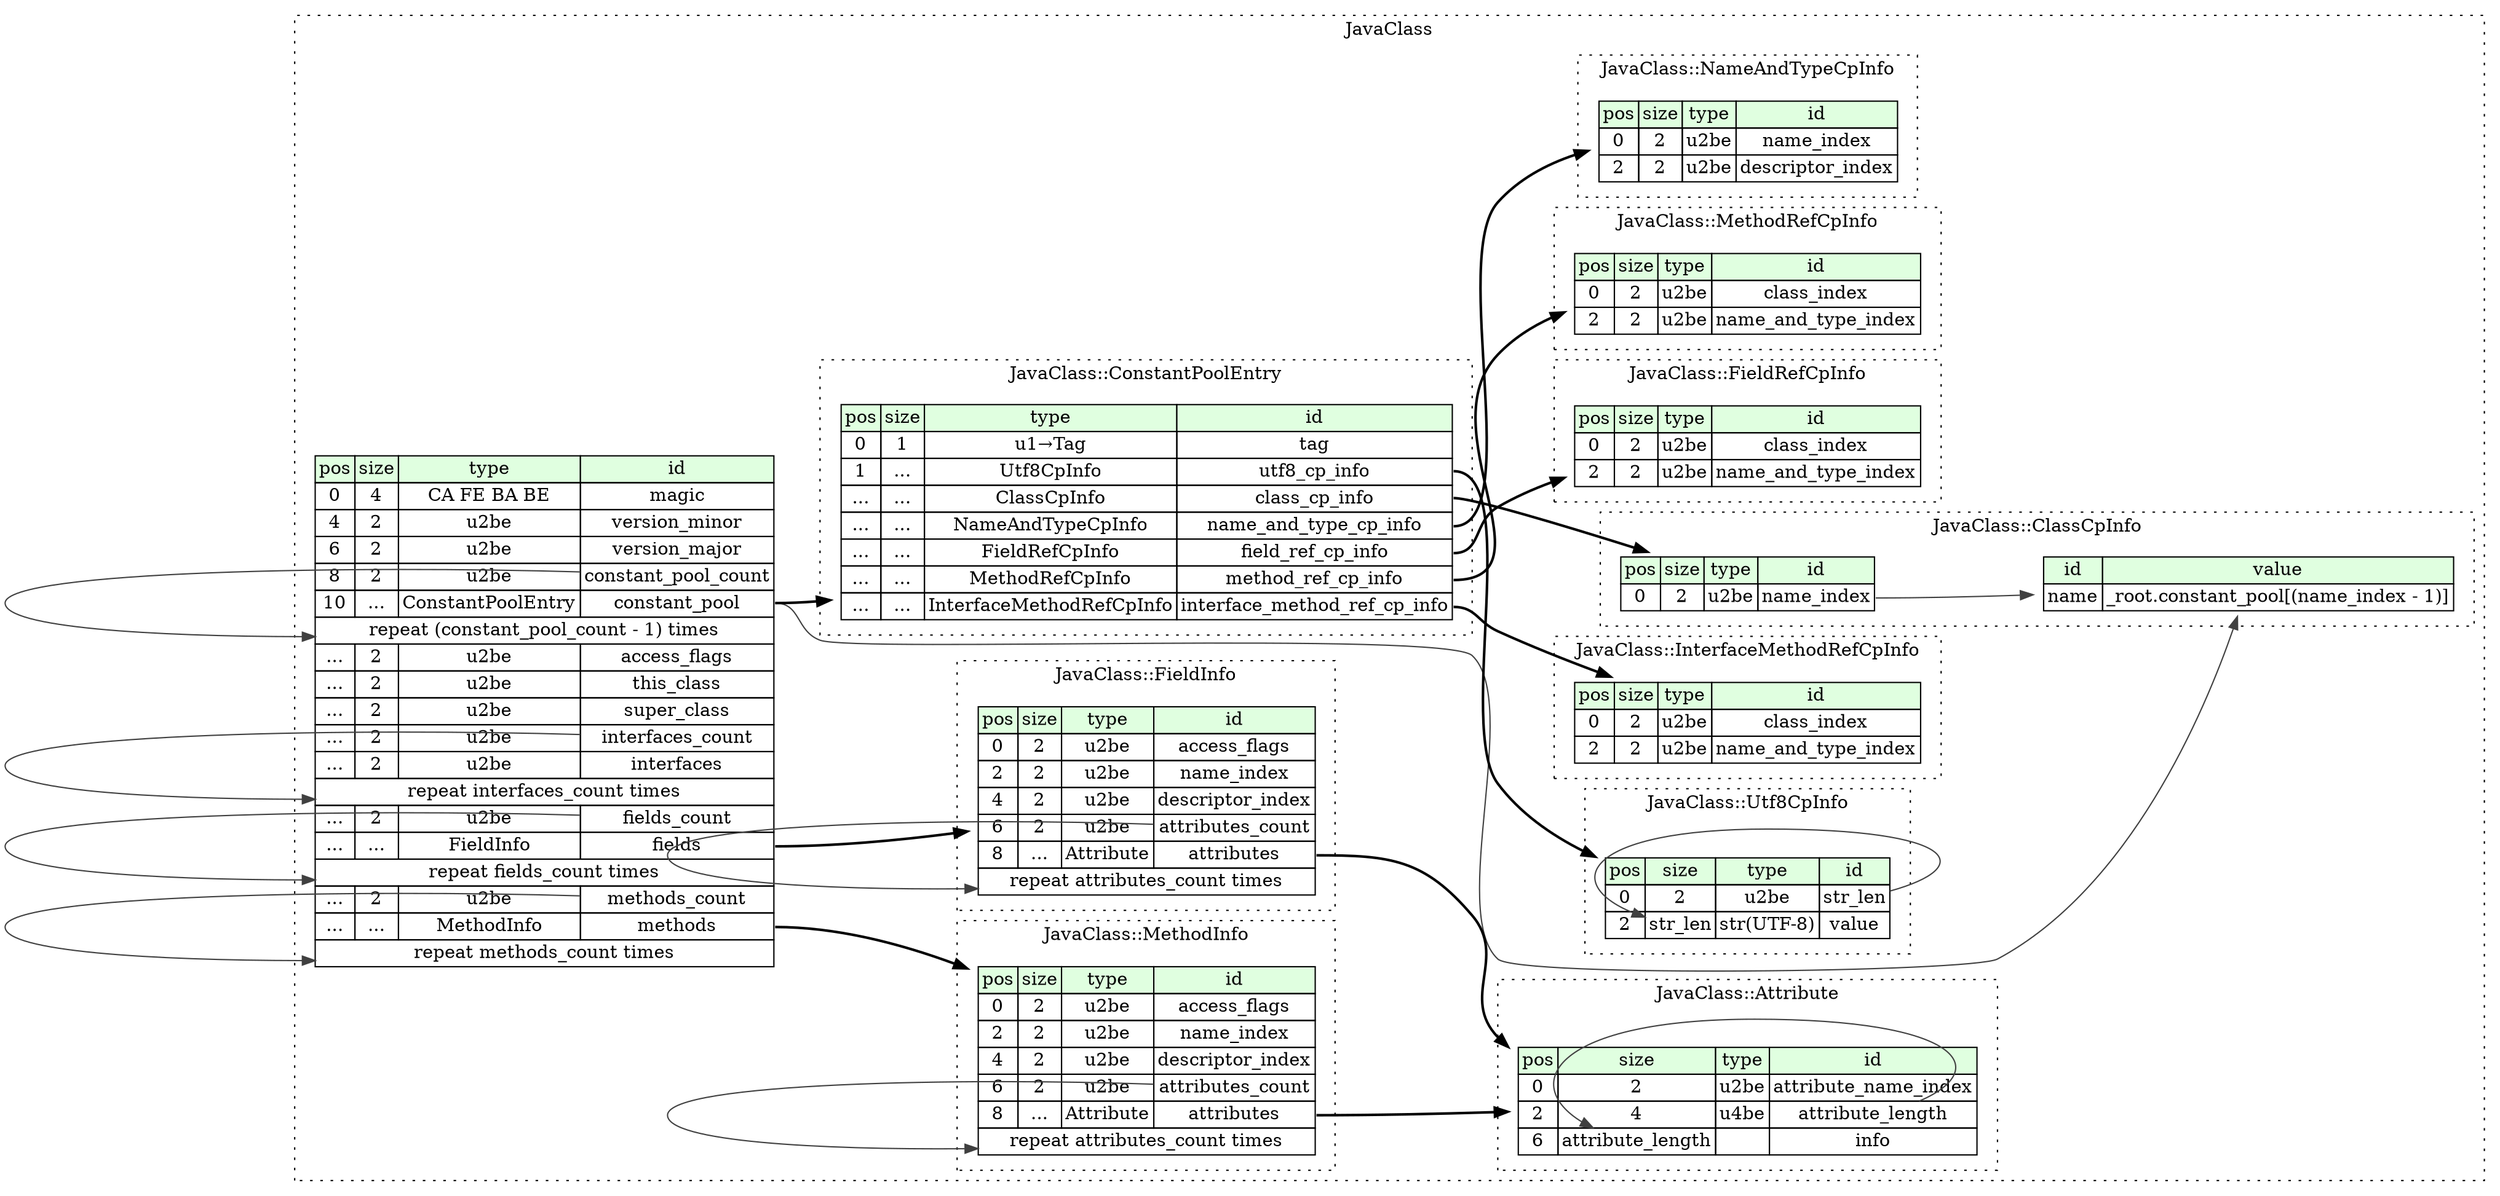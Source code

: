 digraph {
	rankdir=LR;
	node [shape=plaintext];
	subgraph cluster__java_class {
		label="JavaClass";
		graph[style=dotted];

		java_class__seq [label=<<TABLE BORDER="0" CELLBORDER="1" CELLSPACING="0">
			<TR><TD BGCOLOR="#E0FFE0">pos</TD><TD BGCOLOR="#E0FFE0">size</TD><TD BGCOLOR="#E0FFE0">type</TD><TD BGCOLOR="#E0FFE0">id</TD></TR>
			<TR><TD PORT="magic_pos">0</TD><TD PORT="magic_size">4</TD><TD>CA FE BA BE</TD><TD PORT="magic_type">magic</TD></TR>
			<TR><TD PORT="version_minor_pos">4</TD><TD PORT="version_minor_size">2</TD><TD>u2be</TD><TD PORT="version_minor_type">version_minor</TD></TR>
			<TR><TD PORT="version_major_pos">6</TD><TD PORT="version_major_size">2</TD><TD>u2be</TD><TD PORT="version_major_type">version_major</TD></TR>
			<TR><TD PORT="constant_pool_count_pos">8</TD><TD PORT="constant_pool_count_size">2</TD><TD>u2be</TD><TD PORT="constant_pool_count_type">constant_pool_count</TD></TR>
			<TR><TD PORT="constant_pool_pos">10</TD><TD PORT="constant_pool_size">...</TD><TD>ConstantPoolEntry</TD><TD PORT="constant_pool_type">constant_pool</TD></TR>
			<TR><TD COLSPAN="4" PORT="constant_pool__repeat">repeat (constant_pool_count - 1) times</TD></TR>
			<TR><TD PORT="access_flags_pos">...</TD><TD PORT="access_flags_size">2</TD><TD>u2be</TD><TD PORT="access_flags_type">access_flags</TD></TR>
			<TR><TD PORT="this_class_pos">...</TD><TD PORT="this_class_size">2</TD><TD>u2be</TD><TD PORT="this_class_type">this_class</TD></TR>
			<TR><TD PORT="super_class_pos">...</TD><TD PORT="super_class_size">2</TD><TD>u2be</TD><TD PORT="super_class_type">super_class</TD></TR>
			<TR><TD PORT="interfaces_count_pos">...</TD><TD PORT="interfaces_count_size">2</TD><TD>u2be</TD><TD PORT="interfaces_count_type">interfaces_count</TD></TR>
			<TR><TD PORT="interfaces_pos">...</TD><TD PORT="interfaces_size">2</TD><TD>u2be</TD><TD PORT="interfaces_type">interfaces</TD></TR>
			<TR><TD COLSPAN="4" PORT="interfaces__repeat">repeat interfaces_count times</TD></TR>
			<TR><TD PORT="fields_count_pos">...</TD><TD PORT="fields_count_size">2</TD><TD>u2be</TD><TD PORT="fields_count_type">fields_count</TD></TR>
			<TR><TD PORT="fields_pos">...</TD><TD PORT="fields_size">...</TD><TD>FieldInfo</TD><TD PORT="fields_type">fields</TD></TR>
			<TR><TD COLSPAN="4" PORT="fields__repeat">repeat fields_count times</TD></TR>
			<TR><TD PORT="methods_count_pos">...</TD><TD PORT="methods_count_size">2</TD><TD>u2be</TD><TD PORT="methods_count_type">methods_count</TD></TR>
			<TR><TD PORT="methods_pos">...</TD><TD PORT="methods_size">...</TD><TD>MethodInfo</TD><TD PORT="methods_type">methods</TD></TR>
			<TR><TD COLSPAN="4" PORT="methods__repeat">repeat methods_count times</TD></TR>
		</TABLE>>];
		subgraph cluster__method_ref_cp_info {
			label="JavaClass::MethodRefCpInfo";
			graph[style=dotted];

			method_ref_cp_info__seq [label=<<TABLE BORDER="0" CELLBORDER="1" CELLSPACING="0">
				<TR><TD BGCOLOR="#E0FFE0">pos</TD><TD BGCOLOR="#E0FFE0">size</TD><TD BGCOLOR="#E0FFE0">type</TD><TD BGCOLOR="#E0FFE0">id</TD></TR>
				<TR><TD PORT="class_index_pos">0</TD><TD PORT="class_index_size">2</TD><TD>u2be</TD><TD PORT="class_index_type">class_index</TD></TR>
				<TR><TD PORT="name_and_type_index_pos">2</TD><TD PORT="name_and_type_index_size">2</TD><TD>u2be</TD><TD PORT="name_and_type_index_type">name_and_type_index</TD></TR>
			</TABLE>>];
		}
		subgraph cluster__field_info {
			label="JavaClass::FieldInfo";
			graph[style=dotted];

			field_info__seq [label=<<TABLE BORDER="0" CELLBORDER="1" CELLSPACING="0">
				<TR><TD BGCOLOR="#E0FFE0">pos</TD><TD BGCOLOR="#E0FFE0">size</TD><TD BGCOLOR="#E0FFE0">type</TD><TD BGCOLOR="#E0FFE0">id</TD></TR>
				<TR><TD PORT="access_flags_pos">0</TD><TD PORT="access_flags_size">2</TD><TD>u2be</TD><TD PORT="access_flags_type">access_flags</TD></TR>
				<TR><TD PORT="name_index_pos">2</TD><TD PORT="name_index_size">2</TD><TD>u2be</TD><TD PORT="name_index_type">name_index</TD></TR>
				<TR><TD PORT="descriptor_index_pos">4</TD><TD PORT="descriptor_index_size">2</TD><TD>u2be</TD><TD PORT="descriptor_index_type">descriptor_index</TD></TR>
				<TR><TD PORT="attributes_count_pos">6</TD><TD PORT="attributes_count_size">2</TD><TD>u2be</TD><TD PORT="attributes_count_type">attributes_count</TD></TR>
				<TR><TD PORT="attributes_pos">8</TD><TD PORT="attributes_size">...</TD><TD>Attribute</TD><TD PORT="attributes_type">attributes</TD></TR>
				<TR><TD COLSPAN="4" PORT="attributes__repeat">repeat attributes_count times</TD></TR>
			</TABLE>>];
		}
		subgraph cluster__name_and_type_cp_info {
			label="JavaClass::NameAndTypeCpInfo";
			graph[style=dotted];

			name_and_type_cp_info__seq [label=<<TABLE BORDER="0" CELLBORDER="1" CELLSPACING="0">
				<TR><TD BGCOLOR="#E0FFE0">pos</TD><TD BGCOLOR="#E0FFE0">size</TD><TD BGCOLOR="#E0FFE0">type</TD><TD BGCOLOR="#E0FFE0">id</TD></TR>
				<TR><TD PORT="name_index_pos">0</TD><TD PORT="name_index_size">2</TD><TD>u2be</TD><TD PORT="name_index_type">name_index</TD></TR>
				<TR><TD PORT="descriptor_index_pos">2</TD><TD PORT="descriptor_index_size">2</TD><TD>u2be</TD><TD PORT="descriptor_index_type">descriptor_index</TD></TR>
			</TABLE>>];
		}
		subgraph cluster__utf8_cp_info {
			label="JavaClass::Utf8CpInfo";
			graph[style=dotted];

			utf8_cp_info__seq [label=<<TABLE BORDER="0" CELLBORDER="1" CELLSPACING="0">
				<TR><TD BGCOLOR="#E0FFE0">pos</TD><TD BGCOLOR="#E0FFE0">size</TD><TD BGCOLOR="#E0FFE0">type</TD><TD BGCOLOR="#E0FFE0">id</TD></TR>
				<TR><TD PORT="str_len_pos">0</TD><TD PORT="str_len_size">2</TD><TD>u2be</TD><TD PORT="str_len_type">str_len</TD></TR>
				<TR><TD PORT="value_pos">2</TD><TD PORT="value_size">str_len</TD><TD>str(UTF-8)</TD><TD PORT="value_type">value</TD></TR>
			</TABLE>>];
		}
		subgraph cluster__interface_method_ref_cp_info {
			label="JavaClass::InterfaceMethodRefCpInfo";
			graph[style=dotted];

			interface_method_ref_cp_info__seq [label=<<TABLE BORDER="0" CELLBORDER="1" CELLSPACING="0">
				<TR><TD BGCOLOR="#E0FFE0">pos</TD><TD BGCOLOR="#E0FFE0">size</TD><TD BGCOLOR="#E0FFE0">type</TD><TD BGCOLOR="#E0FFE0">id</TD></TR>
				<TR><TD PORT="class_index_pos">0</TD><TD PORT="class_index_size">2</TD><TD>u2be</TD><TD PORT="class_index_type">class_index</TD></TR>
				<TR><TD PORT="name_and_type_index_pos">2</TD><TD PORT="name_and_type_index_size">2</TD><TD>u2be</TD><TD PORT="name_and_type_index_type">name_and_type_index</TD></TR>
			</TABLE>>];
		}
		subgraph cluster__attribute {
			label="JavaClass::Attribute";
			graph[style=dotted];

			attribute__seq [label=<<TABLE BORDER="0" CELLBORDER="1" CELLSPACING="0">
				<TR><TD BGCOLOR="#E0FFE0">pos</TD><TD BGCOLOR="#E0FFE0">size</TD><TD BGCOLOR="#E0FFE0">type</TD><TD BGCOLOR="#E0FFE0">id</TD></TR>
				<TR><TD PORT="attribute_name_index_pos">0</TD><TD PORT="attribute_name_index_size">2</TD><TD>u2be</TD><TD PORT="attribute_name_index_type">attribute_name_index</TD></TR>
				<TR><TD PORT="attribute_length_pos">2</TD><TD PORT="attribute_length_size">4</TD><TD>u4be</TD><TD PORT="attribute_length_type">attribute_length</TD></TR>
				<TR><TD PORT="info_pos">6</TD><TD PORT="info_size">attribute_length</TD><TD></TD><TD PORT="info_type">info</TD></TR>
			</TABLE>>];
		}
		subgraph cluster__class_cp_info {
			label="JavaClass::ClassCpInfo";
			graph[style=dotted];

			class_cp_info__seq [label=<<TABLE BORDER="0" CELLBORDER="1" CELLSPACING="0">
				<TR><TD BGCOLOR="#E0FFE0">pos</TD><TD BGCOLOR="#E0FFE0">size</TD><TD BGCOLOR="#E0FFE0">type</TD><TD BGCOLOR="#E0FFE0">id</TD></TR>
				<TR><TD PORT="name_index_pos">0</TD><TD PORT="name_index_size">2</TD><TD>u2be</TD><TD PORT="name_index_type">name_index</TD></TR>
			</TABLE>>];
			class_cp_info__inst__name [label=<<TABLE BORDER="0" CELLBORDER="1" CELLSPACING="0">
				<TR><TD BGCOLOR="#E0FFE0">id</TD><TD BGCOLOR="#E0FFE0">value</TD></TR>
				<TR><TD>name</TD><TD>_root.constant_pool[(name_index - 1)]</TD></TR>
			</TABLE>>];
		}
		subgraph cluster__constant_pool_entry {
			label="JavaClass::ConstantPoolEntry";
			graph[style=dotted];

			constant_pool_entry__seq [label=<<TABLE BORDER="0" CELLBORDER="1" CELLSPACING="0">
				<TR><TD BGCOLOR="#E0FFE0">pos</TD><TD BGCOLOR="#E0FFE0">size</TD><TD BGCOLOR="#E0FFE0">type</TD><TD BGCOLOR="#E0FFE0">id</TD></TR>
				<TR><TD PORT="tag_pos">0</TD><TD PORT="tag_size">1</TD><TD>u1→Tag</TD><TD PORT="tag_type">tag</TD></TR>
				<TR><TD PORT="utf8_cp_info_pos">1</TD><TD PORT="utf8_cp_info_size">...</TD><TD>Utf8CpInfo</TD><TD PORT="utf8_cp_info_type">utf8_cp_info</TD></TR>
				<TR><TD PORT="class_cp_info_pos">...</TD><TD PORT="class_cp_info_size">...</TD><TD>ClassCpInfo</TD><TD PORT="class_cp_info_type">class_cp_info</TD></TR>
				<TR><TD PORT="name_and_type_cp_info_pos">...</TD><TD PORT="name_and_type_cp_info_size">...</TD><TD>NameAndTypeCpInfo</TD><TD PORT="name_and_type_cp_info_type">name_and_type_cp_info</TD></TR>
				<TR><TD PORT="field_ref_cp_info_pos">...</TD><TD PORT="field_ref_cp_info_size">...</TD><TD>FieldRefCpInfo</TD><TD PORT="field_ref_cp_info_type">field_ref_cp_info</TD></TR>
				<TR><TD PORT="method_ref_cp_info_pos">...</TD><TD PORT="method_ref_cp_info_size">...</TD><TD>MethodRefCpInfo</TD><TD PORT="method_ref_cp_info_type">method_ref_cp_info</TD></TR>
				<TR><TD PORT="interface_method_ref_cp_info_pos">...</TD><TD PORT="interface_method_ref_cp_info_size">...</TD><TD>InterfaceMethodRefCpInfo</TD><TD PORT="interface_method_ref_cp_info_type">interface_method_ref_cp_info</TD></TR>
			</TABLE>>];
		}
		subgraph cluster__method_info {
			label="JavaClass::MethodInfo";
			graph[style=dotted];

			method_info__seq [label=<<TABLE BORDER="0" CELLBORDER="1" CELLSPACING="0">
				<TR><TD BGCOLOR="#E0FFE0">pos</TD><TD BGCOLOR="#E0FFE0">size</TD><TD BGCOLOR="#E0FFE0">type</TD><TD BGCOLOR="#E0FFE0">id</TD></TR>
				<TR><TD PORT="access_flags_pos">0</TD><TD PORT="access_flags_size">2</TD><TD>u2be</TD><TD PORT="access_flags_type">access_flags</TD></TR>
				<TR><TD PORT="name_index_pos">2</TD><TD PORT="name_index_size">2</TD><TD>u2be</TD><TD PORT="name_index_type">name_index</TD></TR>
				<TR><TD PORT="descriptor_index_pos">4</TD><TD PORT="descriptor_index_size">2</TD><TD>u2be</TD><TD PORT="descriptor_index_type">descriptor_index</TD></TR>
				<TR><TD PORT="attributes_count_pos">6</TD><TD PORT="attributes_count_size">2</TD><TD>u2be</TD><TD PORT="attributes_count_type">attributes_count</TD></TR>
				<TR><TD PORT="attributes_pos">8</TD><TD PORT="attributes_size">...</TD><TD>Attribute</TD><TD PORT="attributes_type">attributes</TD></TR>
				<TR><TD COLSPAN="4" PORT="attributes__repeat">repeat attributes_count times</TD></TR>
			</TABLE>>];
		}
		subgraph cluster__field_ref_cp_info {
			label="JavaClass::FieldRefCpInfo";
			graph[style=dotted];

			field_ref_cp_info__seq [label=<<TABLE BORDER="0" CELLBORDER="1" CELLSPACING="0">
				<TR><TD BGCOLOR="#E0FFE0">pos</TD><TD BGCOLOR="#E0FFE0">size</TD><TD BGCOLOR="#E0FFE0">type</TD><TD BGCOLOR="#E0FFE0">id</TD></TR>
				<TR><TD PORT="class_index_pos">0</TD><TD PORT="class_index_size">2</TD><TD>u2be</TD><TD PORT="class_index_type">class_index</TD></TR>
				<TR><TD PORT="name_and_type_index_pos">2</TD><TD PORT="name_and_type_index_size">2</TD><TD>u2be</TD><TD PORT="name_and_type_index_type">name_and_type_index</TD></TR>
			</TABLE>>];
		}
	}
	java_class__seq:constant_pool_type -> constant_pool_entry__seq [style=bold];
	java_class__seq:constant_pool_count_type -> java_class__seq:constant_pool__repeat [color="#404040"];
	java_class__seq:interfaces_count_type -> java_class__seq:interfaces__repeat [color="#404040"];
	java_class__seq:fields_type -> field_info__seq [style=bold];
	java_class__seq:fields_count_type -> java_class__seq:fields__repeat [color="#404040"];
	java_class__seq:methods_type -> method_info__seq [style=bold];
	java_class__seq:methods_count_type -> java_class__seq:methods__repeat [color="#404040"];
	field_info__seq:attributes_type -> attribute__seq [style=bold];
	field_info__seq:attributes_count_type -> field_info__seq:attributes__repeat [color="#404040"];
	utf8_cp_info__seq:str_len_type -> utf8_cp_info__seq:value_size [color="#404040"];
	attribute__seq:attribute_length_type -> attribute__seq:info_size [color="#404040"];
	java_class__seq:constant_pool_type -> class_cp_info__inst__name [color="#404040"];
	class_cp_info__seq:name_index_type -> class_cp_info__inst__name [color="#404040"];
	constant_pool_entry__seq:utf8_cp_info_type -> utf8_cp_info__seq [style=bold];
	constant_pool_entry__seq:class_cp_info_type -> class_cp_info__seq [style=bold];
	constant_pool_entry__seq:name_and_type_cp_info_type -> name_and_type_cp_info__seq [style=bold];
	constant_pool_entry__seq:field_ref_cp_info_type -> field_ref_cp_info__seq [style=bold];
	constant_pool_entry__seq:method_ref_cp_info_type -> method_ref_cp_info__seq [style=bold];
	constant_pool_entry__seq:interface_method_ref_cp_info_type -> interface_method_ref_cp_info__seq [style=bold];
	method_info__seq:attributes_type -> attribute__seq [style=bold];
	method_info__seq:attributes_count_type -> method_info__seq:attributes__repeat [color="#404040"];
}
